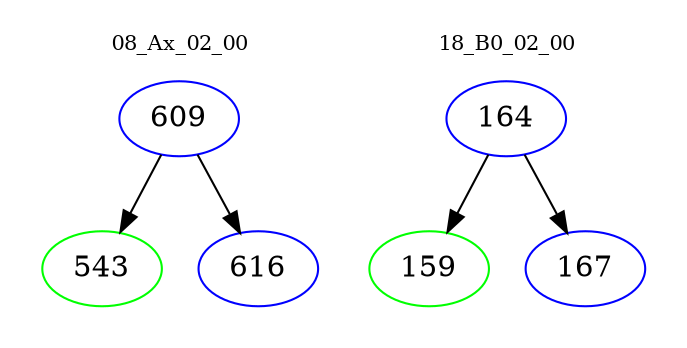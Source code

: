 digraph{
subgraph cluster_0 {
color = white
label = "08_Ax_02_00";
fontsize=10;
T0_609 [label="609", color="blue"]
T0_609 -> T0_543 [color="black"]
T0_543 [label="543", color="green"]
T0_609 -> T0_616 [color="black"]
T0_616 [label="616", color="blue"]
}
subgraph cluster_1 {
color = white
label = "18_B0_02_00";
fontsize=10;
T1_164 [label="164", color="blue"]
T1_164 -> T1_159 [color="black"]
T1_159 [label="159", color="green"]
T1_164 -> T1_167 [color="black"]
T1_167 [label="167", color="blue"]
}
}
